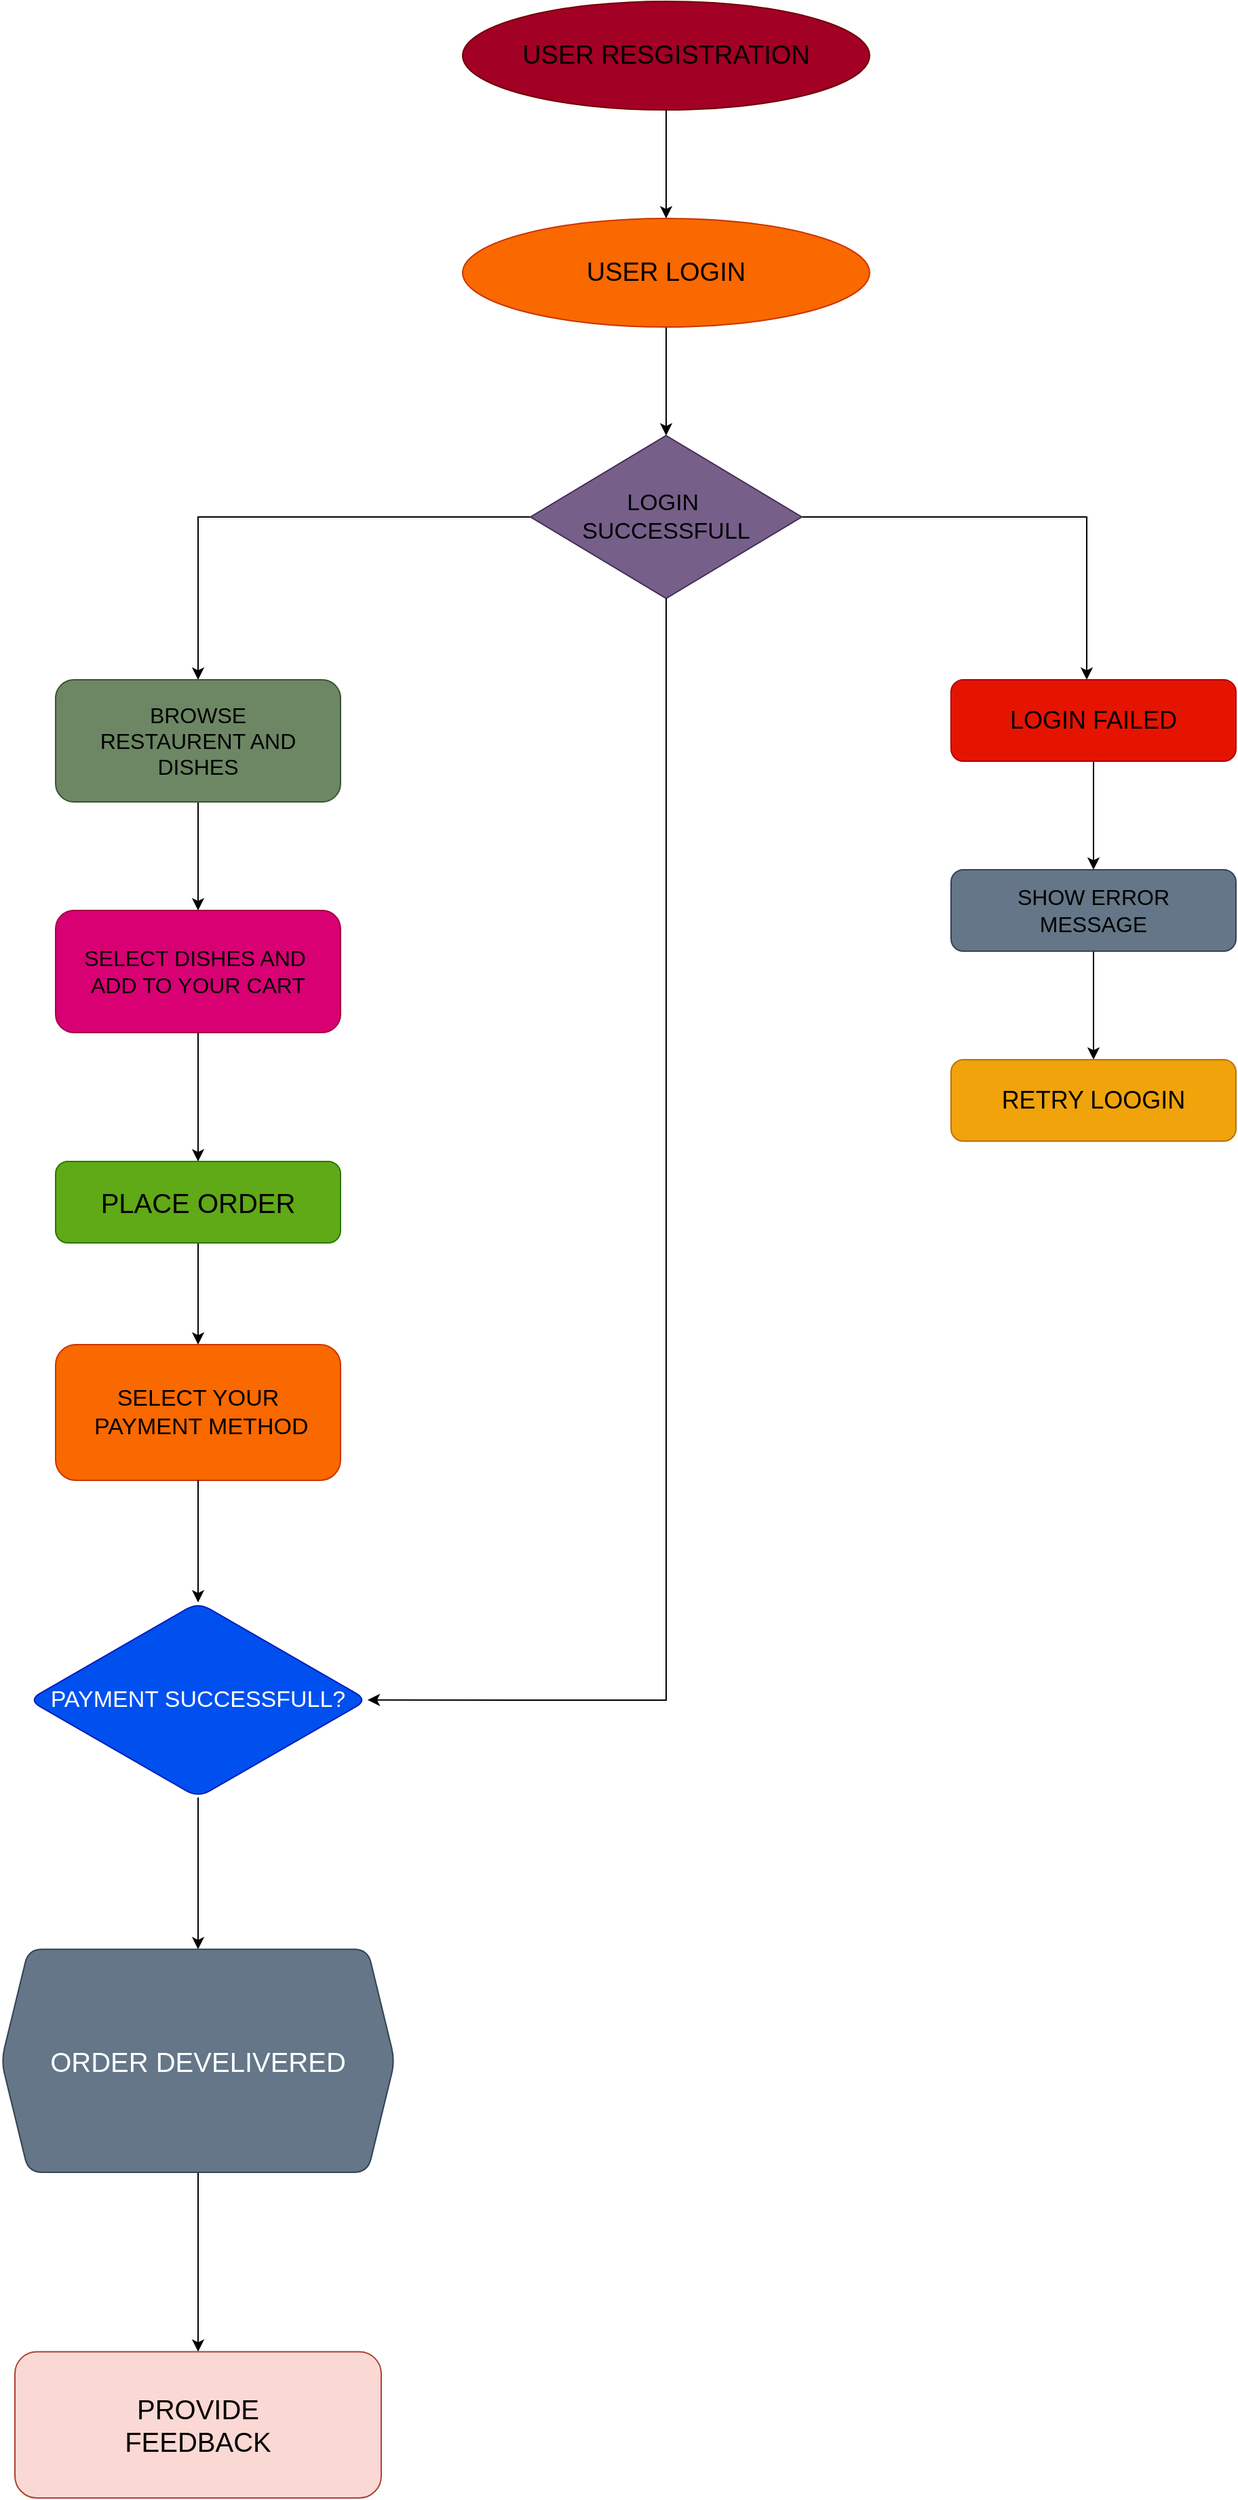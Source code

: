 <mxfile version="28.1.1">
  <diagram name="Page-1" id="HLVuMOmRTP3h3f8i2eZa">
    <mxGraphModel grid="1" page="1" gridSize="10" guides="1" tooltips="1" connect="1" arrows="1" fold="1" pageScale="1" pageWidth="827" pageHeight="1169" math="0" shadow="0">
      <root>
        <mxCell id="0" />
        <mxCell id="1" parent="0" />
        <mxCell id="WmzWA_txdX_jvUgM1kxa-3" value="" style="edgeStyle=orthogonalEdgeStyle;rounded=0;orthogonalLoop=1;jettySize=auto;html=1;" edge="1" parent="1" source="WmzWA_txdX_jvUgM1kxa-1" target="WmzWA_txdX_jvUgM1kxa-2">
          <mxGeometry relative="1" as="geometry" />
        </mxCell>
        <mxCell id="WmzWA_txdX_jvUgM1kxa-1" value="&lt;font style=&quot;font-size: 19px; color: light-dark(rgb(0, 0, 0), rgb(0, 0, 0));&quot;&gt;USER RESGISTRATION&lt;/font&gt;" style="ellipse;whiteSpace=wrap;html=1;fillColor=#a20025;fontColor=#ffffff;strokeColor=#6F0000;" vertex="1" parent="1">
          <mxGeometry x="260" y="120" width="300" height="80" as="geometry" />
        </mxCell>
        <mxCell id="WmzWA_txdX_jvUgM1kxa-5" value="" style="edgeStyle=orthogonalEdgeStyle;rounded=0;orthogonalLoop=1;jettySize=auto;html=1;" edge="1" parent="1" source="WmzWA_txdX_jvUgM1kxa-2" target="WmzWA_txdX_jvUgM1kxa-4">
          <mxGeometry relative="1" as="geometry" />
        </mxCell>
        <mxCell id="WmzWA_txdX_jvUgM1kxa-2" value="&lt;font color=&quot;#000000&quot;&gt;&lt;span style=&quot;font-size: 19px;&quot;&gt;USER LOGIN&lt;/span&gt;&lt;/font&gt;" style="ellipse;whiteSpace=wrap;html=1;fillColor=#fa6800;fontColor=#000000;strokeColor=#C73500;" vertex="1" parent="1">
          <mxGeometry x="260" y="280" width="300" height="80" as="geometry" />
        </mxCell>
        <mxCell id="WmzWA_txdX_jvUgM1kxa-7" value="" style="edgeStyle=orthogonalEdgeStyle;rounded=0;orthogonalLoop=1;jettySize=auto;html=1;exitX=1;exitY=0.5;exitDx=0;exitDy=0;" edge="1" parent="1" source="WmzWA_txdX_jvUgM1kxa-4">
          <mxGeometry relative="1" as="geometry">
            <mxPoint x="540" y="500" as="sourcePoint" />
            <mxPoint x="720" y="620" as="targetPoint" />
            <Array as="points">
              <mxPoint x="720" y="500" />
            </Array>
          </mxGeometry>
        </mxCell>
        <mxCell id="WmzWA_txdX_jvUgM1kxa-13" value="" style="edgeStyle=orthogonalEdgeStyle;rounded=0;orthogonalLoop=1;jettySize=auto;html=1;" edge="1" parent="1" source="WmzWA_txdX_jvUgM1kxa-4" target="WmzWA_txdX_jvUgM1kxa-12">
          <mxGeometry relative="1" as="geometry" />
        </mxCell>
        <mxCell id="WmzWA_txdX_jvUgM1kxa-4" value="&lt;font style=&quot;color: light-dark(rgb(0, 0, 0), rgb(0, 0, 0)); font-size: 17px;&quot;&gt;LOGIN&amp;nbsp;&lt;/font&gt;&lt;div&gt;&lt;font style=&quot;color: light-dark(rgb(0, 0, 0), rgb(0, 0, 0)); font-size: 17px;&quot;&gt;SUCCESSFULL&lt;/font&gt;&lt;/div&gt;" style="rhombus;whiteSpace=wrap;html=1;fillColor=#76608a;strokeColor=#432D57;fontColor=#ffffff;" vertex="1" parent="1">
          <mxGeometry x="310" y="440" width="200" height="120" as="geometry" />
        </mxCell>
        <mxCell id="WmzWA_txdX_jvUgM1kxa-9" value="" style="edgeStyle=orthogonalEdgeStyle;rounded=0;orthogonalLoop=1;jettySize=auto;html=1;" edge="1" parent="1" source="WmzWA_txdX_jvUgM1kxa-6" target="WmzWA_txdX_jvUgM1kxa-8">
          <mxGeometry relative="1" as="geometry" />
        </mxCell>
        <mxCell id="WmzWA_txdX_jvUgM1kxa-6" value="&lt;font style=&quot;color: light-dark(rgb(0, 0, 0), rgb(0, 0, 0)); font-size: 18px;&quot;&gt;LOGIN FAILED&lt;/font&gt;" style="rounded=1;whiteSpace=wrap;html=1;fillColor=#e51400;strokeColor=#B20000;fontColor=#ffffff;" vertex="1" parent="1">
          <mxGeometry x="620" y="620" width="210" height="60" as="geometry" />
        </mxCell>
        <mxCell id="WmzWA_txdX_jvUgM1kxa-11" value="" style="edgeStyle=orthogonalEdgeStyle;rounded=0;orthogonalLoop=1;jettySize=auto;html=1;" edge="1" parent="1" source="WmzWA_txdX_jvUgM1kxa-8" target="WmzWA_txdX_jvUgM1kxa-10">
          <mxGeometry relative="1" as="geometry" />
        </mxCell>
        <mxCell id="WmzWA_txdX_jvUgM1kxa-8" value="&lt;font style=&quot;color: light-dark(rgb(0, 0, 0), rgb(255, 255, 255)); font-size: 16px;&quot;&gt;SHOW ERROR&lt;/font&gt;&lt;div&gt;&lt;font style=&quot;color: light-dark(rgb(0, 0, 0), rgb(255, 255, 255)); font-size: 16px;&quot;&gt;MESSAGE&lt;/font&gt;&lt;/div&gt;" style="whiteSpace=wrap;html=1;fillColor=#647687;strokeColor=#314354;fontColor=#ffffff;rounded=1;" vertex="1" parent="1">
          <mxGeometry x="620" y="760" width="210" height="60" as="geometry" />
        </mxCell>
        <mxCell id="WmzWA_txdX_jvUgM1kxa-10" value="&lt;font style=&quot;font-size: 18px; color: light-dark(rgb(0, 0, 0), rgb(255, 255, 255));&quot;&gt;RETRY LOOGIN&lt;/font&gt;" style="whiteSpace=wrap;html=1;fillColor=#f0a30a;strokeColor=#BD7000;fontColor=#000000;rounded=1;" vertex="1" parent="1">
          <mxGeometry x="620" y="900" width="210" height="60" as="geometry" />
        </mxCell>
        <mxCell id="WmzWA_txdX_jvUgM1kxa-15" value="" style="edgeStyle=orthogonalEdgeStyle;rounded=0;orthogonalLoop=1;jettySize=auto;html=1;" edge="1" parent="1" source="WmzWA_txdX_jvUgM1kxa-12" target="WmzWA_txdX_jvUgM1kxa-14">
          <mxGeometry relative="1" as="geometry" />
        </mxCell>
        <mxCell id="WmzWA_txdX_jvUgM1kxa-12" value="&lt;font style=&quot;font-size: 16px; color: light-dark(rgb(0, 0, 0), rgb(255, 255, 255));&quot;&gt;BROWSE&lt;/font&gt;&lt;div&gt;&lt;font style=&quot;font-size: 16px; color: light-dark(rgb(0, 0, 0), rgb(255, 255, 255));&quot;&gt;RESTAURENT AND DISHES&lt;/font&gt;&lt;/div&gt;" style="rounded=1;whiteSpace=wrap;html=1;fillColor=#6d8764;strokeColor=#3A5431;fontColor=#ffffff;" vertex="1" parent="1">
          <mxGeometry x="-40" y="620" width="210" height="90" as="geometry" />
        </mxCell>
        <mxCell id="WmzWA_txdX_jvUgM1kxa-17" value="" style="edgeStyle=orthogonalEdgeStyle;rounded=0;orthogonalLoop=1;jettySize=auto;html=1;" edge="1" parent="1" source="WmzWA_txdX_jvUgM1kxa-14" target="WmzWA_txdX_jvUgM1kxa-16">
          <mxGeometry relative="1" as="geometry" />
        </mxCell>
        <mxCell id="WmzWA_txdX_jvUgM1kxa-14" value="&lt;span style=&quot;font-size: 16px;&quot;&gt;&lt;font style=&quot;color: light-dark(rgb(0, 0, 0), rgb(0, 0, 0));&quot;&gt;SELECT DISHES AND&amp;nbsp;&lt;/font&gt;&lt;/span&gt;&lt;div&gt;&lt;span style=&quot;font-size: 16px;&quot;&gt;&lt;font style=&quot;color: light-dark(rgb(0, 0, 0), rgb(0, 0, 0));&quot;&gt;ADD TO YOUR CART&lt;/font&gt;&lt;/span&gt;&lt;/div&gt;" style="rounded=1;whiteSpace=wrap;html=1;fillColor=#d80073;strokeColor=#A50040;fontColor=#ffffff;" vertex="1" parent="1">
          <mxGeometry x="-40" y="790" width="210" height="90" as="geometry" />
        </mxCell>
        <mxCell id="WmzWA_txdX_jvUgM1kxa-19" value="" style="edgeStyle=orthogonalEdgeStyle;rounded=0;orthogonalLoop=1;jettySize=auto;html=1;" edge="1" parent="1" source="WmzWA_txdX_jvUgM1kxa-16">
          <mxGeometry relative="1" as="geometry">
            <mxPoint x="65" y="1110" as="targetPoint" />
          </mxGeometry>
        </mxCell>
        <mxCell id="WmzWA_txdX_jvUgM1kxa-16" value="&lt;font style=&quot;color: light-dark(rgb(0, 0, 0), rgb(255, 255, 255)); font-size: 20px;&quot;&gt;PLACE ORDER&lt;/font&gt;" style="whiteSpace=wrap;html=1;fillColor=#60a917;strokeColor=#2D7600;fontColor=#ffffff;rounded=1;" vertex="1" parent="1">
          <mxGeometry x="-40" y="975" width="210" height="60" as="geometry" />
        </mxCell>
        <mxCell id="WmzWA_txdX_jvUgM1kxa-22" value="&lt;font style=&quot;font-size: 17px; color: light-dark(rgb(0, 0, 0), rgb(255, 255, 255));&quot;&gt;SELECT YOUR&lt;/font&gt;&lt;div&gt;&lt;font style=&quot;font-size: 17px; color: light-dark(rgb(0, 0, 0), rgb(255, 255, 255));&quot;&gt;&amp;nbsp;PAYMENT METHOD&lt;/font&gt;&lt;/div&gt;" style="rounded=1;whiteSpace=wrap;html=1;fillColor=#fa6800;fontColor=#000000;strokeColor=#C73500;" vertex="1" parent="1">
          <mxGeometry x="-40" y="1110" width="210" height="100" as="geometry" />
        </mxCell>
        <mxCell id="WmzWA_txdX_jvUgM1kxa-23" value="" style="endArrow=classic;html=1;rounded=0;exitX=0.5;exitY=1;exitDx=0;exitDy=0;entryX=0.5;entryY=0;entryDx=0;entryDy=0;" edge="1" parent="1" source="WmzWA_txdX_jvUgM1kxa-22">
          <mxGeometry width="50" height="50" relative="1" as="geometry">
            <mxPoint x="320" y="1360" as="sourcePoint" />
            <mxPoint x="65" y="1300" as="targetPoint" />
          </mxGeometry>
        </mxCell>
        <mxCell id="WmzWA_txdX_jvUgM1kxa-28" value="" style="edgeStyle=orthogonalEdgeStyle;rounded=0;orthogonalLoop=1;jettySize=auto;html=1;" edge="1" parent="1" source="WmzWA_txdX_jvUgM1kxa-24" target="WmzWA_txdX_jvUgM1kxa-27">
          <mxGeometry relative="1" as="geometry" />
        </mxCell>
        <mxCell id="WmzWA_txdX_jvUgM1kxa-24" value="&lt;span style=&quot;font-size: 17px;&quot;&gt;PAYMENT SUCCESSFULL?&lt;/span&gt;" style="rhombus;whiteSpace=wrap;html=1;fillColor=#0050ef;strokeColor=#001DBC;fontColor=#ffffff;rounded=1;" vertex="1" parent="1">
          <mxGeometry x="-60" y="1300" width="250" height="143.75" as="geometry" />
        </mxCell>
        <mxCell id="WmzWA_txdX_jvUgM1kxa-26" value="" style="endArrow=classic;html=1;rounded=0;entryX=1;entryY=0.5;entryDx=0;entryDy=0;exitX=0.5;exitY=1;exitDx=0;exitDy=0;" edge="1" parent="1" source="WmzWA_txdX_jvUgM1kxa-4" target="WmzWA_txdX_jvUgM1kxa-24">
          <mxGeometry width="50" height="50" relative="1" as="geometry">
            <mxPoint x="370" y="990" as="sourcePoint" />
            <mxPoint x="240" y="1060" as="targetPoint" />
            <Array as="points">
              <mxPoint x="410" y="1372" />
            </Array>
          </mxGeometry>
        </mxCell>
        <mxCell id="WmzWA_txdX_jvUgM1kxa-30" value="" style="edgeStyle=orthogonalEdgeStyle;rounded=0;orthogonalLoop=1;jettySize=auto;html=1;" edge="1" parent="1" source="WmzWA_txdX_jvUgM1kxa-27" target="WmzWA_txdX_jvUgM1kxa-29">
          <mxGeometry relative="1" as="geometry" />
        </mxCell>
        <mxCell id="WmzWA_txdX_jvUgM1kxa-27" value="&lt;font style=&quot;font-size: 20px;&quot;&gt;ORDER DEVELIVERED&lt;/font&gt;" style="shape=hexagon;perimeter=hexagonPerimeter2;whiteSpace=wrap;html=1;fixedSize=1;fillColor=#647687;strokeColor=#314354;fontColor=#ffffff;rounded=1;" vertex="1" parent="1">
          <mxGeometry x="-80" y="1555.63" width="290" height="164.37" as="geometry" />
        </mxCell>
        <mxCell id="WmzWA_txdX_jvUgM1kxa-29" value="&lt;font style=&quot;font-size: 20px; color: light-dark(rgb(0, 0, 0), rgb(0, 0, 0));&quot;&gt;PROVIDE&lt;/font&gt;&lt;div&gt;&lt;font style=&quot;font-size: 20px; color: light-dark(rgb(0, 0, 0), rgb(0, 0, 0));&quot;&gt;FEEDBACK&lt;/font&gt;&lt;/div&gt;" style="whiteSpace=wrap;html=1;fillColor=light-dark(#FAD9D5,#FF66B3);strokeColor=#ae4132;rounded=1;" vertex="1" parent="1">
          <mxGeometry x="-70" y="1852.19" width="270" height="107.81" as="geometry" />
        </mxCell>
      </root>
    </mxGraphModel>
  </diagram>
</mxfile>
